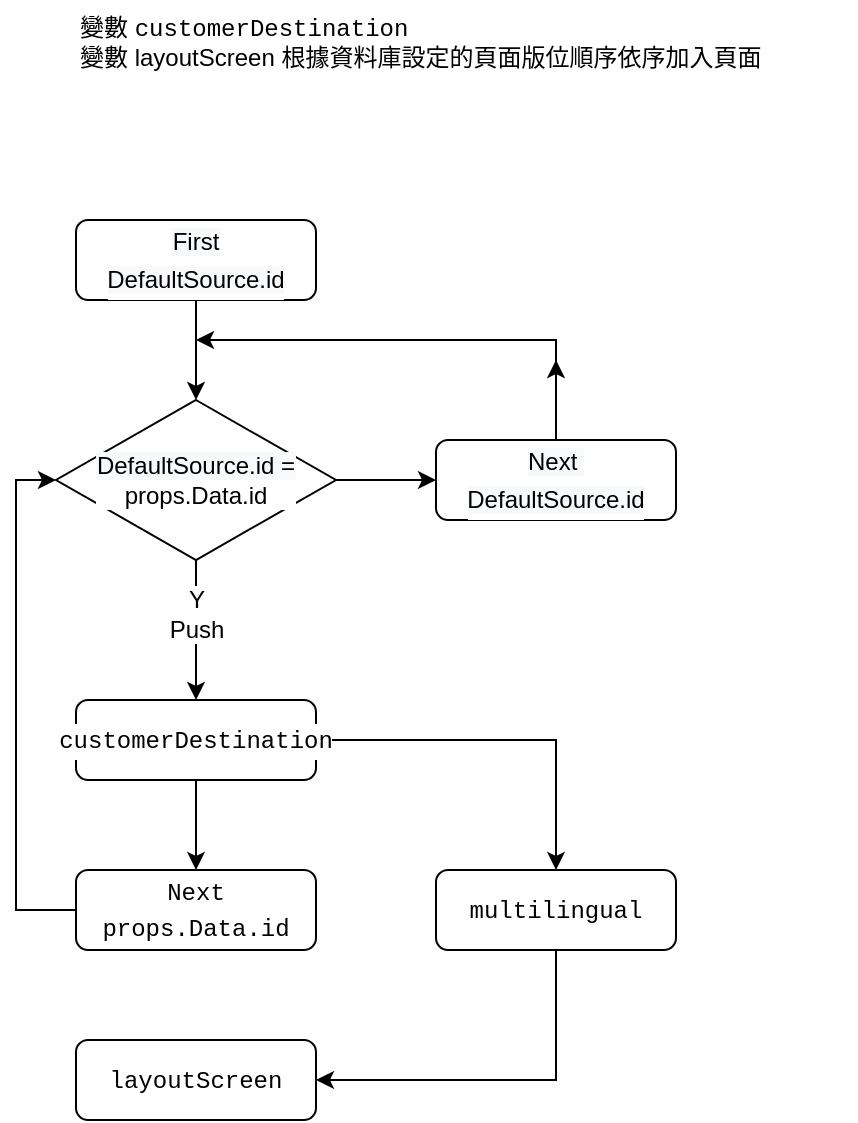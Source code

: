 <mxfile version="12.2.4" pages="1"><diagram id="_CwiTrbNlDAr39cNlRXV" name="Page-1"><mxGraphModel dx="585" dy="399" grid="1" gridSize="10" guides="1" tooltips="1" connect="1" arrows="1" fold="1" page="1" pageScale="1" pageWidth="827" pageHeight="1169" math="0" shadow="0"><root><mxCell id="0"/><mxCell id="1" parent="0"/><mxCell id="3" value="&lt;span style=&quot;background-color: rgb(255 , 255 , 255)&quot;&gt;變數&amp;nbsp;&lt;span style=&quot;font-family: &amp;#34;menlo&amp;#34; , &amp;#34;monaco&amp;#34; , &amp;#34;courier new&amp;#34; , monospace ; white-space: pre&quot;&gt;customerDestination&lt;/span&gt;&lt;br&gt;變數 layoutScreen 根據資料庫設定的頁面版位順序依序加入頁面&lt;/span&gt;" style="text;html=1;" parent="1" vertex="1"><mxGeometry x="60" y="40" width="390" height="30" as="geometry"/></mxCell><mxCell id="5" value="&lt;div style=&quot;font-family: &amp;#34;menlo&amp;#34; , &amp;#34;monaco&amp;#34; , &amp;#34;courier new&amp;#34; , monospace ; line-height: 18px ; white-space: pre ; font-size: 12px&quot;&gt;&lt;span style=&quot;font-family: &amp;#34;helvetica&amp;#34; ; text-align: left ; white-space: nowrap ; background-color: rgb(248 , 249 , 250) ; font-size: 12px&quot;&gt;First&lt;/span&gt;&lt;/div&gt;&lt;div style=&quot;font-family: &amp;#34;menlo&amp;#34; , &amp;#34;monaco&amp;#34; , &amp;#34;courier new&amp;#34; , monospace ; line-height: 18px ; white-space: pre ; font-size: 12px&quot;&gt;&lt;span style=&quot;font-family: &amp;#34;helvetica&amp;#34; ; text-align: left ; white-space: nowrap ; background-color: rgb(248 , 249 , 250) ; font-size: 12px&quot;&gt;DefaultSource.id&lt;/span&gt;&lt;br style=&quot;font-size: 12px&quot;&gt;&lt;/div&gt;" style="rounded=1;whiteSpace=wrap;html=1;labelBackgroundColor=#ffffff;fontColor=#000000;fontSize=12;" parent="1" vertex="1"><mxGeometry x="60" y="150" width="120" height="40" as="geometry"/></mxCell><mxCell id="10" style="edgeStyle=orthogonalEdgeStyle;rounded=0;orthogonalLoop=1;jettySize=auto;html=1;entryX=0.5;entryY=0;entryDx=0;entryDy=0;fontSize=12;fontColor=#000000;" parent="1" source="6" target="7" edge="1"><mxGeometry relative="1" as="geometry"/></mxCell><mxCell id="14" value="Y&lt;br&gt;Push" style="text;html=1;resizable=0;points=[];align=center;verticalAlign=middle;labelBackgroundColor=#ffffff;fontSize=12;fontColor=#000000;" parent="10" vertex="1" connectable="0"><mxGeometry x="-0.525" relative="1" as="geometry"><mxPoint y="10" as="offset"/></mxGeometry></mxCell><mxCell id="22" style="edgeStyle=orthogonalEdgeStyle;rounded=0;orthogonalLoop=1;jettySize=auto;html=1;entryX=0;entryY=0.5;entryDx=0;entryDy=0;fontSize=12;fontColor=#000000;" parent="1" source="6" target="21" edge="1"><mxGeometry relative="1" as="geometry"/></mxCell><mxCell id="6" value="&lt;span style=&quot;font-family: &amp;#34;helvetica&amp;#34; ; font-size: 12px ; text-align: left ; background-color: rgb(248 , 249 , 250)&quot;&gt;DefaultSource.id =&lt;br&gt;&lt;/span&gt;&lt;span style=&quot;font-family: &amp;#34;helvetica&amp;#34; ; font-size: 12px ; text-align: left ; white-space: nowrap&quot;&gt;props.Data.id&lt;/span&gt;" style="rhombus;whiteSpace=wrap;html=1;labelBackgroundColor=#ffffff;fontSize=10;fontColor=#000000;" parent="1" vertex="1"><mxGeometry x="50" y="240" width="140" height="80" as="geometry"/></mxCell><mxCell id="16" value="" style="edgeStyle=orthogonalEdgeStyle;rounded=0;orthogonalLoop=1;jettySize=auto;html=1;fontSize=12;fontColor=#000000;exitX=1;exitY=0.5;exitDx=0;exitDy=0;entryX=0.5;entryY=0;entryDx=0;entryDy=0;" parent="1" source="7" target="17" edge="1"><mxGeometry relative="1" as="geometry"/></mxCell><mxCell id="26" value="" style="edgeStyle=orthogonalEdgeStyle;rounded=0;orthogonalLoop=1;jettySize=auto;html=1;fontSize=12;fontColor=#000000;" parent="1" source="7" target="25" edge="1"><mxGeometry relative="1" as="geometry"/></mxCell><mxCell id="7" value="&lt;div style=&quot;font-family: &amp;#34;menlo&amp;#34; , &amp;#34;monaco&amp;#34; , &amp;#34;courier new&amp;#34; , monospace ; line-height: 18px ; white-space: pre ; font-size: 10px&quot;&gt;&lt;div style=&quot;font-family: &amp;#34;menlo&amp;#34; , &amp;#34;monaco&amp;#34; , &amp;#34;courier new&amp;#34; , monospace ; font-size: 12px ; line-height: 18px&quot;&gt;&lt;span style=&quot;background-color: rgb(255 , 255 , 255)&quot;&gt;customerDestination&lt;/span&gt;&lt;/div&gt;&lt;/div&gt;" style="rounded=1;whiteSpace=wrap;html=1;labelBackgroundColor=#ffffff;fontColor=#000000;fontSize=10;" parent="1" vertex="1"><mxGeometry x="60" y="390" width="120" height="40" as="geometry"/></mxCell><mxCell id="27" style="edgeStyle=orthogonalEdgeStyle;rounded=0;orthogonalLoop=1;jettySize=auto;html=1;entryX=0;entryY=0.5;entryDx=0;entryDy=0;fontSize=12;fontColor=#000000;exitX=0;exitY=0.5;exitDx=0;exitDy=0;" parent="1" source="25" target="6" edge="1"><mxGeometry relative="1" as="geometry"/></mxCell><mxCell id="25" value="&lt;div style=&quot;font-family: &amp;#34;menlo&amp;#34; , &amp;#34;monaco&amp;#34; , &amp;#34;courier new&amp;#34; , monospace ; line-height: 18px ; white-space: pre ; font-size: 10px&quot;&gt;&lt;div style=&quot;font-family: &amp;#34;menlo&amp;#34; , &amp;#34;monaco&amp;#34; , &amp;#34;courier new&amp;#34; , monospace ; font-size: 12px ; line-height: 18px&quot;&gt;&lt;span style=&quot;background-color: rgb(255 , 255 , 255)&quot;&gt;Next&lt;br/&gt;props.Data.id&lt;/span&gt;&lt;/div&gt;&lt;/div&gt;" style="rounded=1;whiteSpace=wrap;html=1;labelBackgroundColor=#ffffff;fontColor=#000000;fontSize=10;" parent="1" vertex="1"><mxGeometry x="60" y="475" width="120" height="40" as="geometry"/></mxCell><mxCell id="15" value="&lt;div style=&quot;font-family: &amp;#34;menlo&amp;#34; , &amp;#34;monaco&amp;#34; , &amp;#34;courier new&amp;#34; , monospace ; line-height: 18px ; white-space: pre ; font-size: 10px&quot;&gt;&lt;div style=&quot;font-family: &amp;#34;menlo&amp;#34; , &amp;#34;monaco&amp;#34; , &amp;#34;courier new&amp;#34; , monospace ; font-size: 12px ; line-height: 18px&quot;&gt;&lt;div style=&quot;font-family: &amp;#34;menlo&amp;#34; , &amp;#34;monaco&amp;#34; , &amp;#34;courier new&amp;#34; , monospace ; line-height: 18px&quot;&gt;&lt;div style=&quot;font-family: &amp;#34;menlo&amp;#34; , &amp;#34;monaco&amp;#34; , &amp;#34;courier new&amp;#34; , monospace ; line-height: 18px&quot;&gt;&lt;span style=&quot;background-color: rgb(255 , 255 , 255)&quot;&gt;layoutScreen&lt;/span&gt;&lt;/div&gt;&lt;/div&gt;&lt;/div&gt;&lt;/div&gt;" style="rounded=1;whiteSpace=wrap;html=1;labelBackgroundColor=#ffffff;fontColor=#000000;fontSize=10;" parent="1" vertex="1"><mxGeometry x="60" y="560" width="120" height="40" as="geometry"/></mxCell><mxCell id="13" value="" style="edgeStyle=orthogonalEdgeStyle;rounded=0;orthogonalLoop=1;jettySize=auto;html=1;fontSize=12;fontColor=#000000;exitX=0.5;exitY=1;exitDx=0;exitDy=0;" parent="1" source="5" target="6" edge="1"><mxGeometry relative="1" as="geometry"><mxPoint x="120" y="280" as="sourcePoint"/></mxGeometry></mxCell><mxCell id="18" style="edgeStyle=orthogonalEdgeStyle;rounded=0;orthogonalLoop=1;jettySize=auto;html=1;entryX=1;entryY=0.5;entryDx=0;entryDy=0;fontSize=12;fontColor=#000000;exitX=0.5;exitY=1;exitDx=0;exitDy=0;" parent="1" source="17" target="15" edge="1"><mxGeometry relative="1" as="geometry"/></mxCell><mxCell id="17" value="&lt;div style=&quot;font-family: &amp;#34;menlo&amp;#34; , &amp;#34;monaco&amp;#34; , &amp;#34;courier new&amp;#34; , monospace ; line-height: 18px ; white-space: pre ; font-size: 10px&quot;&gt;&lt;div style=&quot;font-family: &amp;#34;menlo&amp;#34; , &amp;#34;monaco&amp;#34; , &amp;#34;courier new&amp;#34; , monospace ; font-size: 12px ; line-height: 18px&quot;&gt;&lt;div style=&quot;font-family: &amp;#34;menlo&amp;#34; , &amp;#34;monaco&amp;#34; , &amp;#34;courier new&amp;#34; , monospace ; line-height: 18px&quot;&gt;&lt;div style=&quot;font-family: &amp;#34;menlo&amp;#34; , &amp;#34;monaco&amp;#34; , &amp;#34;courier new&amp;#34; , monospace ; line-height: 18px&quot;&gt;&lt;div style=&quot;font-family: &amp;#34;menlo&amp;#34; , &amp;#34;monaco&amp;#34; , &amp;#34;courier new&amp;#34; , monospace ; line-height: 18px&quot;&gt;&lt;span style=&quot;background-color: rgb(255 , 255 , 255)&quot;&gt;multilingual&lt;/span&gt;&lt;/div&gt;&lt;/div&gt;&lt;/div&gt;&lt;/div&gt;&lt;/div&gt;" style="rounded=1;whiteSpace=wrap;html=1;labelBackgroundColor=#ffffff;fontColor=#000000;fontSize=10;" parent="1" vertex="1"><mxGeometry x="240" y="475" width="120" height="40" as="geometry"/></mxCell><mxCell id="23" style="edgeStyle=orthogonalEdgeStyle;rounded=0;orthogonalLoop=1;jettySize=auto;html=1;fontSize=12;fontColor=#000000;" parent="1" source="21" edge="1"><mxGeometry relative="1" as="geometry"><mxPoint x="300" y="220" as="targetPoint"/></mxGeometry></mxCell><mxCell id="21" value="&lt;div style=&quot;font-family: &amp;#34;menlo&amp;#34; , &amp;#34;monaco&amp;#34; , &amp;#34;courier new&amp;#34; , monospace ; line-height: 18px ; white-space: pre ; font-size: 12px&quot;&gt;&lt;span style=&quot;font-family: &amp;#34;helvetica&amp;#34; ; text-align: left ; white-space: nowrap ; background-color: rgb(248 , 249 , 250) ; font-size: 12px&quot;&gt;Next&amp;nbsp;&lt;/span&gt;&lt;/div&gt;&lt;div style=&quot;font-family: &amp;#34;menlo&amp;#34; , &amp;#34;monaco&amp;#34; , &amp;#34;courier new&amp;#34; , monospace ; line-height: 18px ; white-space: pre ; font-size: 12px&quot;&gt;&lt;span style=&quot;font-family: &amp;#34;helvetica&amp;#34; ; text-align: left ; white-space: nowrap ; background-color: rgb(248 , 249 , 250) ; font-size: 12px&quot;&gt;DefaultSource.id&lt;/span&gt;&lt;br style=&quot;font-size: 12px&quot;&gt;&lt;/div&gt;" style="rounded=1;whiteSpace=wrap;html=1;labelBackgroundColor=#ffffff;fontColor=#000000;fontSize=12;" parent="1" vertex="1"><mxGeometry x="240" y="260" width="120" height="40" as="geometry"/></mxCell><mxCell id="24" style="edgeStyle=orthogonalEdgeStyle;rounded=0;orthogonalLoop=1;jettySize=auto;html=1;fontSize=12;fontColor=#000000;horizontal=1;" parent="1" edge="1"><mxGeometry relative="1" as="geometry"><mxPoint x="120" y="210" as="targetPoint"/><mxPoint x="300" y="230" as="sourcePoint"/><Array as="points"><mxPoint x="300" y="210"/><mxPoint x="120" y="210"/></Array></mxGeometry></mxCell></root></mxGraphModel></diagram></mxfile>